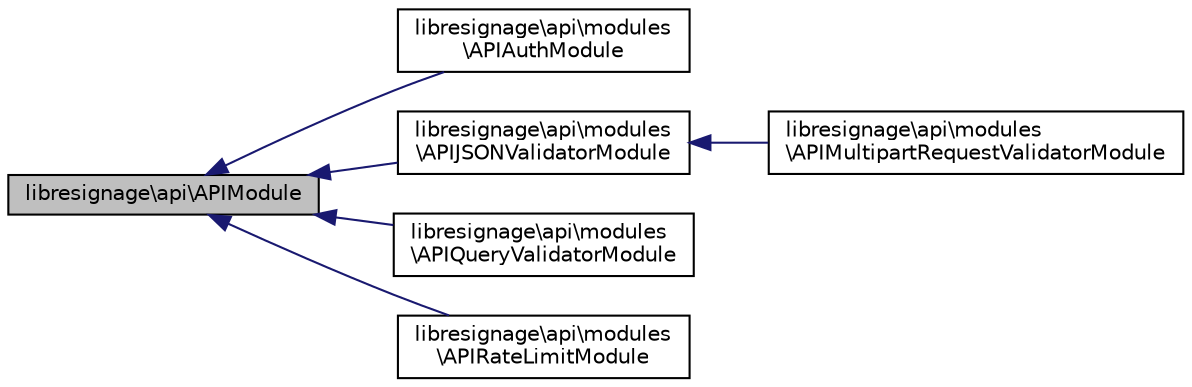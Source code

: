 digraph "libresignage\api\APIModule"
{
  edge [fontname="Helvetica",fontsize="10",labelfontname="Helvetica",labelfontsize="10"];
  node [fontname="Helvetica",fontsize="10",shape=record];
  rankdir="LR";
  Node0 [label="libresignage\\api\\APIModule",height=0.2,width=0.4,color="black", fillcolor="grey75", style="filled", fontcolor="black"];
  Node0 -> Node1 [dir="back",color="midnightblue",fontsize="10",style="solid"];
  Node1 [label="libresignage\\api\\modules\l\\APIAuthModule",height=0.2,width=0.4,color="black", fillcolor="white", style="filled",URL="$classlibresignage_1_1api_1_1modules_1_1APIAuthModule.html"];
  Node0 -> Node2 [dir="back",color="midnightblue",fontsize="10",style="solid"];
  Node2 [label="libresignage\\api\\modules\l\\APIJSONValidatorModule",height=0.2,width=0.4,color="black", fillcolor="white", style="filled",URL="$classlibresignage_1_1api_1_1modules_1_1APIJSONValidatorModule.html"];
  Node2 -> Node3 [dir="back",color="midnightblue",fontsize="10",style="solid"];
  Node3 [label="libresignage\\api\\modules\l\\APIMultipartRequestValidatorModule",height=0.2,width=0.4,color="black", fillcolor="white", style="filled",URL="$classlibresignage_1_1api_1_1modules_1_1APIMultipartRequestValidatorModule.html"];
  Node0 -> Node4 [dir="back",color="midnightblue",fontsize="10",style="solid"];
  Node4 [label="libresignage\\api\\modules\l\\APIQueryValidatorModule",height=0.2,width=0.4,color="black", fillcolor="white", style="filled",URL="$classlibresignage_1_1api_1_1modules_1_1APIQueryValidatorModule.html"];
  Node0 -> Node5 [dir="back",color="midnightblue",fontsize="10",style="solid"];
  Node5 [label="libresignage\\api\\modules\l\\APIRateLimitModule",height=0.2,width=0.4,color="black", fillcolor="white", style="filled",URL="$classlibresignage_1_1api_1_1modules_1_1APIRateLimitModule.html"];
}
